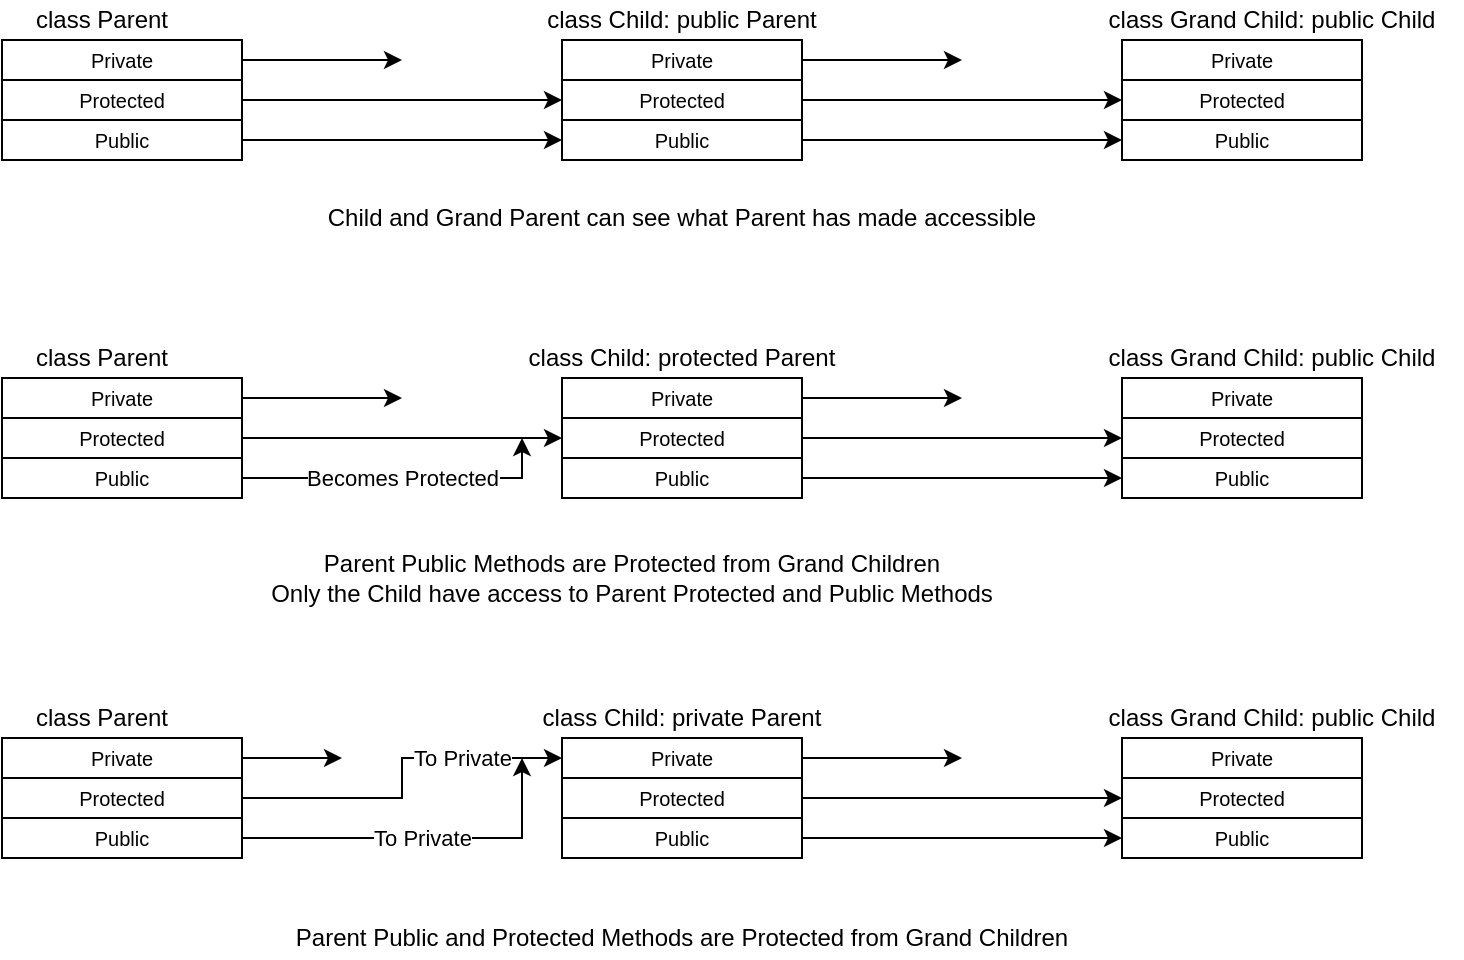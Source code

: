 <mxfile version="12.9.3" type="device" pages="4"><diagram id="MDHc0DEfL0B1O5bbwpY9" name="Page-1"><mxGraphModel dx="993" dy="673" grid="1" gridSize="10" guides="1" tooltips="1" connect="1" arrows="1" fold="1" page="1" pageScale="1" pageWidth="1169" pageHeight="827" math="0" shadow="0"><root><mxCell id="0"/><mxCell id="1" parent="0"/><mxCell id="Dzw8dEwXbJpOC66-dGd6-23" value="" style="edgeStyle=orthogonalEdgeStyle;rounded=0;orthogonalLoop=1;jettySize=auto;html=1;fontSize=12;" parent="1" source="Dzw8dEwXbJpOC66-dGd6-1" edge="1"><mxGeometry relative="1" as="geometry"><mxPoint x="430" y="180" as="targetPoint"/></mxGeometry></mxCell><mxCell id="Dzw8dEwXbJpOC66-dGd6-1" value="&lt;font style=&quot;font-size: 10px&quot;&gt;Private&lt;/font&gt;" style="rounded=0;whiteSpace=wrap;html=1;" parent="1" vertex="1"><mxGeometry x="230" y="170" width="120" height="20" as="geometry"/></mxCell><mxCell id="Dzw8dEwXbJpOC66-dGd6-19" value="" style="edgeStyle=orthogonalEdgeStyle;rounded=0;orthogonalLoop=1;jettySize=auto;html=1;entryX=0;entryY=0.5;entryDx=0;entryDy=0;" parent="1" source="Dzw8dEwXbJpOC66-dGd6-2" target="Dzw8dEwXbJpOC66-dGd6-7" edge="1"><mxGeometry relative="1" as="geometry"><mxPoint x="430" y="200" as="targetPoint"/></mxGeometry></mxCell><mxCell id="Dzw8dEwXbJpOC66-dGd6-2" value="&lt;font style=&quot;font-size: 10px&quot;&gt;Protected&lt;/font&gt;" style="rounded=0;whiteSpace=wrap;html=1;" parent="1" vertex="1"><mxGeometry x="230" y="190" width="120" height="20" as="geometry"/></mxCell><mxCell id="Dzw8dEwXbJpOC66-dGd6-21" value="" style="edgeStyle=orthogonalEdgeStyle;rounded=0;orthogonalLoop=1;jettySize=auto;html=1;entryX=0;entryY=0.5;entryDx=0;entryDy=0;" parent="1" source="Dzw8dEwXbJpOC66-dGd6-3" target="Dzw8dEwXbJpOC66-dGd6-8" edge="1"><mxGeometry relative="1" as="geometry"><mxPoint x="430" y="220" as="targetPoint"/></mxGeometry></mxCell><mxCell id="Dzw8dEwXbJpOC66-dGd6-3" value="&lt;font style=&quot;font-size: 10px&quot;&gt;Public&lt;/font&gt;" style="rounded=0;whiteSpace=wrap;html=1;" parent="1" vertex="1"><mxGeometry x="230" y="210" width="120" height="20" as="geometry"/></mxCell><mxCell id="Dzw8dEwXbJpOC66-dGd6-5" value="class Parent" style="text;html=1;strokeColor=none;fillColor=none;align=center;verticalAlign=middle;whiteSpace=wrap;rounded=0;" parent="1" vertex="1"><mxGeometry x="230" y="150" width="100" height="20" as="geometry"/></mxCell><mxCell id="Dzw8dEwXbJpOC66-dGd6-44" value="" style="edgeStyle=orthogonalEdgeStyle;rounded=0;orthogonalLoop=1;jettySize=auto;html=1;fontSize=12;" parent="1" source="Dzw8dEwXbJpOC66-dGd6-6" edge="1"><mxGeometry relative="1" as="geometry"><mxPoint x="710" y="180" as="targetPoint"/></mxGeometry></mxCell><mxCell id="Dzw8dEwXbJpOC66-dGd6-6" value="&lt;font style=&quot;font-size: 10px&quot;&gt;Private&lt;/font&gt;" style="rounded=0;whiteSpace=wrap;html=1;" parent="1" vertex="1"><mxGeometry x="510" y="170" width="120" height="20" as="geometry"/></mxCell><mxCell id="Dzw8dEwXbJpOC66-dGd6-43" value="" style="edgeStyle=orthogonalEdgeStyle;rounded=0;orthogonalLoop=1;jettySize=auto;html=1;fontSize=12;entryX=0;entryY=0.5;entryDx=0;entryDy=0;" parent="1" source="Dzw8dEwXbJpOC66-dGd6-7" target="Dzw8dEwXbJpOC66-dGd6-38" edge="1"><mxGeometry relative="1" as="geometry"><mxPoint x="710" y="200" as="targetPoint"/></mxGeometry></mxCell><mxCell id="Dzw8dEwXbJpOC66-dGd6-7" value="&lt;font style=&quot;font-size: 10px&quot;&gt;Protected&lt;/font&gt;" style="rounded=0;whiteSpace=wrap;html=1;" parent="1" vertex="1"><mxGeometry x="510" y="190" width="120" height="20" as="geometry"/></mxCell><mxCell id="Dzw8dEwXbJpOC66-dGd6-42" value="" style="edgeStyle=orthogonalEdgeStyle;rounded=0;orthogonalLoop=1;jettySize=auto;html=1;fontSize=12;entryX=0;entryY=0.5;entryDx=0;entryDy=0;" parent="1" source="Dzw8dEwXbJpOC66-dGd6-8" target="Dzw8dEwXbJpOC66-dGd6-39" edge="1"><mxGeometry relative="1" as="geometry"><mxPoint x="710" y="220" as="targetPoint"/></mxGeometry></mxCell><mxCell id="Dzw8dEwXbJpOC66-dGd6-8" value="&lt;font style=&quot;font-size: 10px&quot;&gt;Public&lt;/font&gt;" style="rounded=0;whiteSpace=wrap;html=1;" parent="1" vertex="1"><mxGeometry x="510" y="210" width="120" height="20" as="geometry"/></mxCell><mxCell id="Dzw8dEwXbJpOC66-dGd6-9" value="class Child: public Parent" style="text;html=1;strokeColor=none;fillColor=none;align=center;verticalAlign=middle;whiteSpace=wrap;rounded=0;fontSize=12;" parent="1" vertex="1"><mxGeometry x="500" y="150" width="140" height="20" as="geometry"/></mxCell><mxCell id="Dzw8dEwXbJpOC66-dGd6-24" value="" style="shape=image;html=1;verticalAlign=top;verticalLabelPosition=bottom;labelBackgroundColor=#ffffff;imageAspect=0;aspect=fixed;image=https://cdn3.iconfinder.com/data/icons/iconic-1/28/x-128.png;fontSize=12;" parent="1" vertex="1"><mxGeometry x="430" y="172" width="18" height="18" as="geometry"/></mxCell><mxCell id="Dzw8dEwXbJpOC66-dGd6-37" value="&lt;font style=&quot;font-size: 10px&quot;&gt;Private&lt;/font&gt;" style="rounded=0;whiteSpace=wrap;html=1;" parent="1" vertex="1"><mxGeometry x="790" y="170" width="120" height="20" as="geometry"/></mxCell><mxCell id="Dzw8dEwXbJpOC66-dGd6-38" value="&lt;font style=&quot;font-size: 10px&quot;&gt;Protected&lt;/font&gt;" style="rounded=0;whiteSpace=wrap;html=1;" parent="1" vertex="1"><mxGeometry x="790" y="190" width="120" height="20" as="geometry"/></mxCell><mxCell id="Dzw8dEwXbJpOC66-dGd6-39" value="&lt;font style=&quot;font-size: 10px&quot;&gt;Public&lt;/font&gt;" style="rounded=0;whiteSpace=wrap;html=1;" parent="1" vertex="1"><mxGeometry x="790" y="210" width="120" height="20" as="geometry"/></mxCell><mxCell id="Dzw8dEwXbJpOC66-dGd6-40" value="class Grand Child: public Child" style="text;html=1;strokeColor=none;fillColor=none;align=center;verticalAlign=middle;whiteSpace=wrap;rounded=0;fontSize=12;" parent="1" vertex="1"><mxGeometry x="770" y="150" width="190" height="20" as="geometry"/></mxCell><mxCell id="Dzw8dEwXbJpOC66-dGd6-45" value="" style="shape=image;html=1;verticalAlign=top;verticalLabelPosition=bottom;labelBackgroundColor=#ffffff;imageAspect=0;aspect=fixed;image=https://cdn3.iconfinder.com/data/icons/iconic-1/28/x-128.png;fontSize=12;" parent="1" vertex="1"><mxGeometry x="710" y="170" width="18" height="18" as="geometry"/></mxCell><mxCell id="Dzw8dEwXbJpOC66-dGd6-47" value="" style="edgeStyle=orthogonalEdgeStyle;rounded=0;orthogonalLoop=1;jettySize=auto;html=1;fontSize=12;" parent="1" source="Dzw8dEwXbJpOC66-dGd6-48" edge="1"><mxGeometry relative="1" as="geometry"><mxPoint x="430" y="349" as="targetPoint"/></mxGeometry></mxCell><mxCell id="Dzw8dEwXbJpOC66-dGd6-48" value="&lt;font style=&quot;font-size: 10px&quot;&gt;Private&lt;/font&gt;" style="rounded=0;whiteSpace=wrap;html=1;" parent="1" vertex="1"><mxGeometry x="230" y="339" width="120" height="20" as="geometry"/></mxCell><mxCell id="Dzw8dEwXbJpOC66-dGd6-49" value="" style="edgeStyle=orthogonalEdgeStyle;rounded=0;orthogonalLoop=1;jettySize=auto;html=1;entryX=0;entryY=0.5;entryDx=0;entryDy=0;" parent="1" source="Dzw8dEwXbJpOC66-dGd6-50" target="Dzw8dEwXbJpOC66-dGd6-57" edge="1"><mxGeometry relative="1" as="geometry"><mxPoint x="430" y="369" as="targetPoint"/></mxGeometry></mxCell><mxCell id="Dzw8dEwXbJpOC66-dGd6-50" value="&lt;font style=&quot;font-size: 10px&quot;&gt;Protected&lt;/font&gt;" style="rounded=0;whiteSpace=wrap;html=1;" parent="1" vertex="1"><mxGeometry x="230" y="359" width="120" height="20" as="geometry"/></mxCell><mxCell id="Dzw8dEwXbJpOC66-dGd6-51" value="Becomes Protected" style="edgeStyle=orthogonalEdgeStyle;rounded=0;orthogonalLoop=1;jettySize=auto;html=1;" parent="1" source="Dzw8dEwXbJpOC66-dGd6-52" edge="1"><mxGeometry relative="1" as="geometry"><mxPoint x="490" y="369" as="targetPoint"/><Array as="points"><mxPoint x="490" y="389"/><mxPoint x="490" y="369"/></Array></mxGeometry></mxCell><mxCell id="Dzw8dEwXbJpOC66-dGd6-52" value="&lt;font style=&quot;font-size: 10px&quot;&gt;Public&lt;/font&gt;" style="rounded=0;whiteSpace=wrap;html=1;" parent="1" vertex="1"><mxGeometry x="230" y="379" width="120" height="20" as="geometry"/></mxCell><mxCell id="Dzw8dEwXbJpOC66-dGd6-53" value="class Parent" style="text;html=1;strokeColor=none;fillColor=none;align=center;verticalAlign=middle;whiteSpace=wrap;rounded=0;" parent="1" vertex="1"><mxGeometry x="230" y="319" width="100" height="20" as="geometry"/></mxCell><mxCell id="Dzw8dEwXbJpOC66-dGd6-54" value="" style="edgeStyle=orthogonalEdgeStyle;rounded=0;orthogonalLoop=1;jettySize=auto;html=1;fontSize=12;" parent="1" source="Dzw8dEwXbJpOC66-dGd6-55" edge="1"><mxGeometry relative="1" as="geometry"><mxPoint x="710" y="349" as="targetPoint"/></mxGeometry></mxCell><mxCell id="Dzw8dEwXbJpOC66-dGd6-55" value="&lt;font style=&quot;font-size: 10px&quot;&gt;Private&lt;/font&gt;" style="rounded=0;whiteSpace=wrap;html=1;" parent="1" vertex="1"><mxGeometry x="510" y="339" width="120" height="20" as="geometry"/></mxCell><mxCell id="Dzw8dEwXbJpOC66-dGd6-56" value="" style="edgeStyle=orthogonalEdgeStyle;rounded=0;orthogonalLoop=1;jettySize=auto;html=1;fontSize=12;entryX=0;entryY=0.5;entryDx=0;entryDy=0;" parent="1" source="Dzw8dEwXbJpOC66-dGd6-57" target="Dzw8dEwXbJpOC66-dGd6-63" edge="1"><mxGeometry relative="1" as="geometry"><mxPoint x="710" y="369" as="targetPoint"/></mxGeometry></mxCell><mxCell id="Dzw8dEwXbJpOC66-dGd6-57" value="&lt;font style=&quot;font-size: 10px&quot;&gt;Protected&lt;/font&gt;" style="rounded=0;whiteSpace=wrap;html=1;" parent="1" vertex="1"><mxGeometry x="510" y="359" width="120" height="20" as="geometry"/></mxCell><mxCell id="Dzw8dEwXbJpOC66-dGd6-58" value="" style="edgeStyle=orthogonalEdgeStyle;rounded=0;orthogonalLoop=1;jettySize=auto;html=1;fontSize=12;entryX=0;entryY=0.5;entryDx=0;entryDy=0;" parent="1" source="Dzw8dEwXbJpOC66-dGd6-59" target="Dzw8dEwXbJpOC66-dGd6-64" edge="1"><mxGeometry relative="1" as="geometry"><mxPoint x="710" y="389" as="targetPoint"/></mxGeometry></mxCell><mxCell id="Dzw8dEwXbJpOC66-dGd6-59" value="&lt;font style=&quot;font-size: 10px&quot;&gt;Public&lt;/font&gt;" style="rounded=0;whiteSpace=wrap;html=1;" parent="1" vertex="1"><mxGeometry x="510" y="379" width="120" height="20" as="geometry"/></mxCell><mxCell id="Dzw8dEwXbJpOC66-dGd6-60" value="class Child: protected Parent" style="text;html=1;strokeColor=none;fillColor=none;align=center;verticalAlign=middle;whiteSpace=wrap;rounded=0;fontSize=12;" parent="1" vertex="1"><mxGeometry x="490" y="319" width="160" height="20" as="geometry"/></mxCell><mxCell id="Dzw8dEwXbJpOC66-dGd6-61" value="" style="shape=image;html=1;verticalAlign=top;verticalLabelPosition=bottom;labelBackgroundColor=#ffffff;imageAspect=0;aspect=fixed;image=https://cdn3.iconfinder.com/data/icons/iconic-1/28/x-128.png;fontSize=12;" parent="1" vertex="1"><mxGeometry x="430" y="341" width="18" height="18" as="geometry"/></mxCell><mxCell id="Dzw8dEwXbJpOC66-dGd6-62" value="&lt;font style=&quot;font-size: 10px&quot;&gt;Private&lt;/font&gt;" style="rounded=0;whiteSpace=wrap;html=1;" parent="1" vertex="1"><mxGeometry x="790" y="339" width="120" height="20" as="geometry"/></mxCell><mxCell id="Dzw8dEwXbJpOC66-dGd6-63" value="&lt;font style=&quot;font-size: 10px&quot;&gt;Protected&lt;/font&gt;" style="rounded=0;whiteSpace=wrap;html=1;" parent="1" vertex="1"><mxGeometry x="790" y="359" width="120" height="20" as="geometry"/></mxCell><mxCell id="Dzw8dEwXbJpOC66-dGd6-64" value="&lt;font style=&quot;font-size: 10px&quot;&gt;Public&lt;/font&gt;" style="rounded=0;whiteSpace=wrap;html=1;" parent="1" vertex="1"><mxGeometry x="790" y="379" width="120" height="20" as="geometry"/></mxCell><mxCell id="Dzw8dEwXbJpOC66-dGd6-65" value="class Grand Child: public Child" style="text;html=1;strokeColor=none;fillColor=none;align=center;verticalAlign=middle;whiteSpace=wrap;rounded=0;fontSize=12;" parent="1" vertex="1"><mxGeometry x="770" y="319" width="190" height="20" as="geometry"/></mxCell><mxCell id="Dzw8dEwXbJpOC66-dGd6-66" value="" style="shape=image;html=1;verticalAlign=top;verticalLabelPosition=bottom;labelBackgroundColor=#ffffff;imageAspect=0;aspect=fixed;image=https://cdn3.iconfinder.com/data/icons/iconic-1/28/x-128.png;fontSize=12;" parent="1" vertex="1"><mxGeometry x="710" y="339" width="18" height="18" as="geometry"/></mxCell><mxCell id="Dzw8dEwXbJpOC66-dGd6-67" value="Parent Public Methods are Protected from Grand Children&lt;br&gt;Only the Child have access to Parent Protected and Public Methods" style="text;html=1;strokeColor=none;fillColor=none;align=center;verticalAlign=middle;whiteSpace=wrap;rounded=0;fontSize=12;" parent="1" vertex="1"><mxGeometry x="350" y="429" width="390" height="20" as="geometry"/></mxCell><mxCell id="Dzw8dEwXbJpOC66-dGd6-68" value="Child and Grand Parent can see what Parent has made accessible" style="text;html=1;strokeColor=none;fillColor=none;align=center;verticalAlign=middle;whiteSpace=wrap;rounded=0;fontSize=12;" parent="1" vertex="1"><mxGeometry x="375" y="249" width="390" height="20" as="geometry"/></mxCell><mxCell id="Dzw8dEwXbJpOC66-dGd6-69" value="" style="edgeStyle=orthogonalEdgeStyle;rounded=0;orthogonalLoop=1;jettySize=auto;html=1;fontSize=12;" parent="1" source="Dzw8dEwXbJpOC66-dGd6-70" edge="1"><mxGeometry relative="1" as="geometry"><mxPoint x="400" y="529" as="targetPoint"/></mxGeometry></mxCell><mxCell id="Dzw8dEwXbJpOC66-dGd6-70" value="&lt;font style=&quot;font-size: 10px&quot;&gt;Private&lt;/font&gt;" style="rounded=0;whiteSpace=wrap;html=1;" parent="1" vertex="1"><mxGeometry x="230" y="519" width="120" height="20" as="geometry"/></mxCell><mxCell id="Dzw8dEwXbJpOC66-dGd6-71" value="To Private" style="edgeStyle=orthogonalEdgeStyle;rounded=0;orthogonalLoop=1;jettySize=auto;html=1;entryX=0;entryY=0.5;entryDx=0;entryDy=0;" parent="1" source="Dzw8dEwXbJpOC66-dGd6-72" target="Dzw8dEwXbJpOC66-dGd6-77" edge="1"><mxGeometry x="0.444" relative="1" as="geometry"><mxPoint x="430" y="549" as="targetPoint"/><mxPoint as="offset"/></mxGeometry></mxCell><mxCell id="Dzw8dEwXbJpOC66-dGd6-72" value="&lt;font style=&quot;font-size: 10px&quot;&gt;Protected&lt;/font&gt;" style="rounded=0;whiteSpace=wrap;html=1;" parent="1" vertex="1"><mxGeometry x="230" y="539" width="120" height="20" as="geometry"/></mxCell><mxCell id="Dzw8dEwXbJpOC66-dGd6-73" value="To Private" style="edgeStyle=orthogonalEdgeStyle;rounded=0;orthogonalLoop=1;jettySize=auto;html=1;" parent="1" source="Dzw8dEwXbJpOC66-dGd6-74" edge="1"><mxGeometry relative="1" as="geometry"><mxPoint x="490" y="529" as="targetPoint"/><Array as="points"><mxPoint x="490" y="569"/><mxPoint x="490" y="549"/></Array></mxGeometry></mxCell><mxCell id="Dzw8dEwXbJpOC66-dGd6-74" value="&lt;font style=&quot;font-size: 10px&quot;&gt;Public&lt;/font&gt;" style="rounded=0;whiteSpace=wrap;html=1;" parent="1" vertex="1"><mxGeometry x="230" y="559" width="120" height="20" as="geometry"/></mxCell><mxCell id="Dzw8dEwXbJpOC66-dGd6-75" value="class Parent" style="text;html=1;strokeColor=none;fillColor=none;align=center;verticalAlign=middle;whiteSpace=wrap;rounded=0;" parent="1" vertex="1"><mxGeometry x="230" y="499" width="100" height="20" as="geometry"/></mxCell><mxCell id="Dzw8dEwXbJpOC66-dGd6-76" value="" style="edgeStyle=orthogonalEdgeStyle;rounded=0;orthogonalLoop=1;jettySize=auto;html=1;fontSize=12;" parent="1" source="Dzw8dEwXbJpOC66-dGd6-77" edge="1"><mxGeometry relative="1" as="geometry"><mxPoint x="710" y="529" as="targetPoint"/></mxGeometry></mxCell><mxCell id="Dzw8dEwXbJpOC66-dGd6-77" value="&lt;font style=&quot;font-size: 10px&quot;&gt;Private&lt;/font&gt;" style="rounded=0;whiteSpace=wrap;html=1;" parent="1" vertex="1"><mxGeometry x="510" y="519" width="120" height="20" as="geometry"/></mxCell><mxCell id="Dzw8dEwXbJpOC66-dGd6-78" value="" style="edgeStyle=orthogonalEdgeStyle;rounded=0;orthogonalLoop=1;jettySize=auto;html=1;fontSize=12;entryX=0;entryY=0.5;entryDx=0;entryDy=0;" parent="1" source="Dzw8dEwXbJpOC66-dGd6-79" target="Dzw8dEwXbJpOC66-dGd6-85" edge="1"><mxGeometry relative="1" as="geometry"><mxPoint x="710" y="549" as="targetPoint"/></mxGeometry></mxCell><mxCell id="Dzw8dEwXbJpOC66-dGd6-79" value="&lt;font style=&quot;font-size: 10px&quot;&gt;Protected&lt;/font&gt;" style="rounded=0;whiteSpace=wrap;html=1;" parent="1" vertex="1"><mxGeometry x="510" y="539" width="120" height="20" as="geometry"/></mxCell><mxCell id="Dzw8dEwXbJpOC66-dGd6-80" value="" style="edgeStyle=orthogonalEdgeStyle;rounded=0;orthogonalLoop=1;jettySize=auto;html=1;fontSize=12;entryX=0;entryY=0.5;entryDx=0;entryDy=0;" parent="1" source="Dzw8dEwXbJpOC66-dGd6-81" target="Dzw8dEwXbJpOC66-dGd6-86" edge="1"><mxGeometry relative="1" as="geometry"><mxPoint x="710" y="569" as="targetPoint"/></mxGeometry></mxCell><mxCell id="Dzw8dEwXbJpOC66-dGd6-81" value="&lt;font style=&quot;font-size: 10px&quot;&gt;Public&lt;/font&gt;" style="rounded=0;whiteSpace=wrap;html=1;" parent="1" vertex="1"><mxGeometry x="510" y="559" width="120" height="20" as="geometry"/></mxCell><mxCell id="Dzw8dEwXbJpOC66-dGd6-82" value="class Child: private Parent" style="text;html=1;strokeColor=none;fillColor=none;align=center;verticalAlign=middle;whiteSpace=wrap;rounded=0;fontSize=12;" parent="1" vertex="1"><mxGeometry x="490" y="499" width="160" height="20" as="geometry"/></mxCell><mxCell id="Dzw8dEwXbJpOC66-dGd6-83" value="" style="shape=image;html=1;verticalAlign=top;verticalLabelPosition=bottom;labelBackgroundColor=#ffffff;imageAspect=0;aspect=fixed;image=https://cdn3.iconfinder.com/data/icons/iconic-1/28/x-128.png;fontSize=12;" parent="1" vertex="1"><mxGeometry x="400" y="521" width="18" height="18" as="geometry"/></mxCell><mxCell id="Dzw8dEwXbJpOC66-dGd6-84" value="&lt;font style=&quot;font-size: 10px&quot;&gt;Private&lt;/font&gt;" style="rounded=0;whiteSpace=wrap;html=1;" parent="1" vertex="1"><mxGeometry x="790" y="519" width="120" height="20" as="geometry"/></mxCell><mxCell id="Dzw8dEwXbJpOC66-dGd6-85" value="&lt;font style=&quot;font-size: 10px&quot;&gt;Protected&lt;/font&gt;" style="rounded=0;whiteSpace=wrap;html=1;" parent="1" vertex="1"><mxGeometry x="790" y="539" width="120" height="20" as="geometry"/></mxCell><mxCell id="Dzw8dEwXbJpOC66-dGd6-86" value="&lt;font style=&quot;font-size: 10px&quot;&gt;Public&lt;/font&gt;" style="rounded=0;whiteSpace=wrap;html=1;" parent="1" vertex="1"><mxGeometry x="790" y="559" width="120" height="20" as="geometry"/></mxCell><mxCell id="Dzw8dEwXbJpOC66-dGd6-87" value="class Grand Child: public Child" style="text;html=1;strokeColor=none;fillColor=none;align=center;verticalAlign=middle;whiteSpace=wrap;rounded=0;fontSize=12;" parent="1" vertex="1"><mxGeometry x="770" y="499" width="190" height="20" as="geometry"/></mxCell><mxCell id="Dzw8dEwXbJpOC66-dGd6-88" value="" style="shape=image;html=1;verticalAlign=top;verticalLabelPosition=bottom;labelBackgroundColor=#ffffff;imageAspect=0;aspect=fixed;image=https://cdn3.iconfinder.com/data/icons/iconic-1/28/x-128.png;fontSize=12;" parent="1" vertex="1"><mxGeometry x="710" y="519" width="18" height="18" as="geometry"/></mxCell><mxCell id="Dzw8dEwXbJpOC66-dGd6-89" value="Parent Public and Protected Methods are Protected from Grand Children" style="text;html=1;strokeColor=none;fillColor=none;align=center;verticalAlign=middle;whiteSpace=wrap;rounded=0;fontSize=12;" parent="1" vertex="1"><mxGeometry x="375" y="609" width="390" height="20" as="geometry"/></mxCell></root></mxGraphModel></diagram><diagram name="MindMap C++ (1)" id="1h0GoZ5Ndg2s_HIckU9D"><mxGraphModel dx="993" dy="673" grid="1" gridSize="10" guides="1" tooltips="1" connect="1" arrows="1" fold="1" page="1" pageScale="1" pageWidth="4681" pageHeight="3300" math="0" shadow="0" extFonts="Montserrat^https://fonts.googleapis.com/css?family=Montserrat"><root><mxCell id="lOQpLK1o1GlaH8T4h6x9-0"/><mxCell id="lOQpLK1o1GlaH8T4h6x9-1" parent="lOQpLK1o1GlaH8T4h6x9-0"/><mxCell id="xwuzWgJF1gjfwz8PEh7r-4" value="Uses &lt;br&gt;Extraction &lt;br&gt;Operator" style="edgeStyle=orthogonalEdgeStyle;rounded=0;orthogonalLoop=1;jettySize=auto;html=1;fontSize=12;exitX=0;exitY=0.75;exitDx=0;exitDy=0;" parent="lOQpLK1o1GlaH8T4h6x9-1" source="lOQpLK1o1GlaH8T4h6x9-3" edge="1"><mxGeometry relative="1" as="geometry"><mxPoint x="161" y="390" as="sourcePoint"/><mxPoint x="111" y="455" as="targetPoint"/></mxGeometry></mxCell><mxCell id="xwuzWgJF1gjfwz8PEh7r-11" value="Uses&lt;br&gt;Insertion&lt;br&gt;Operator" style="edgeStyle=orthogonalEdgeStyle;rounded=0;orthogonalLoop=1;jettySize=auto;html=1;fontSize=12;entryX=0.5;entryY=0;entryDx=0;entryDy=0;" parent="lOQpLK1o1GlaH8T4h6x9-1" source="lOQpLK1o1GlaH8T4h6x9-3" target="xwuzWgJF1gjfwz8PEh7r-6" edge="1"><mxGeometry relative="1" as="geometry"><mxPoint x="240" y="485" as="targetPoint"/></mxGeometry></mxCell><mxCell id="lOQpLK1o1GlaH8T4h6x9-3" value="&lt;span style=&quot;font-size: 10px&quot;&gt;IO Steam&amp;nbsp; Directive&lt;/span&gt;" style="rounded=0;whiteSpace=wrap;html=1;" parent="lOQpLK1o1GlaH8T4h6x9-1" vertex="1"><mxGeometry x="190" y="340" width="160" height="30" as="geometry"/></mxCell><mxCell id="xwuzWgJF1gjfwz8PEh7r-15" value="to" style="edgeStyle=orthogonalEdgeStyle;rounded=0;orthogonalLoop=1;jettySize=auto;html=1;fontSize=12;" parent="lOQpLK1o1GlaH8T4h6x9-1" source="xwuzWgJF1gjfwz8PEh7r-3" target="xwuzWgJF1gjfwz8PEh7r-12" edge="1"><mxGeometry relative="1" as="geometry"/></mxCell><mxCell id="xwuzWgJF1gjfwz8PEh7r-3" value="&lt;span style=&quot;font-size: 10px&quot;&gt;cout&amp;lt;&amp;lt;&quot;Hello&quot;&lt;/span&gt;" style="rounded=0;whiteSpace=wrap;html=1;" parent="lOQpLK1o1GlaH8T4h6x9-1" vertex="1"><mxGeometry x="70" y="455" width="80" height="30" as="geometry"/></mxCell><mxCell id="xwuzWgJF1gjfwz8PEh7r-17" value="from" style="edgeStyle=orthogonalEdgeStyle;rounded=0;orthogonalLoop=1;jettySize=auto;html=1;fontSize=12;" parent="lOQpLK1o1GlaH8T4h6x9-1" source="xwuzWgJF1gjfwz8PEh7r-6" target="xwuzWgJF1gjfwz8PEh7r-16" edge="1"><mxGeometry relative="1" as="geometry"/></mxCell><mxCell id="xwuzWgJF1gjfwz8PEh7r-6" value="&lt;span style=&quot;font-size: 10px&quot;&gt;csin&amp;gt;&amp;gt;a&lt;/span&gt;" style="rounded=0;whiteSpace=wrap;html=1;" parent="lOQpLK1o1GlaH8T4h6x9-1" vertex="1"><mxGeometry x="150" y="505" width="80" height="30" as="geometry"/></mxCell><mxCell id="xwuzWgJF1gjfwz8PEh7r-12" value="&lt;span style=&quot;font-size: 10px&quot;&gt;Sceen&lt;/span&gt;" style="rounded=0;whiteSpace=wrap;html=1;" parent="lOQpLK1o1GlaH8T4h6x9-1" vertex="1"><mxGeometry x="30" y="555" width="80" height="30" as="geometry"/></mxCell><mxCell id="xwuzWgJF1gjfwz8PEh7r-16" value="&lt;span style=&quot;font-size: 10px&quot;&gt;Keyboard&lt;/span&gt;" style="rounded=0;whiteSpace=wrap;html=1;" parent="lOQpLK1o1GlaH8T4h6x9-1" vertex="1"><mxGeometry x="150" y="625" width="80" height="30" as="geometry"/></mxCell><mxCell id="xwuzWgJF1gjfwz8PEh7r-24" value="examples" style="edgeStyle=orthogonalEdgeStyle;rounded=0;orthogonalLoop=1;jettySize=auto;html=1;fontSize=12;" parent="lOQpLK1o1GlaH8T4h6x9-1" source="xwuzWgJF1gjfwz8PEh7r-19" target="xwuzWgJF1gjfwz8PEh7r-23" edge="1"><mxGeometry relative="1" as="geometry"><mxPoint x="700" y="875" as="targetPoint"/></mxGeometry></mxCell><mxCell id="xwuzWgJF1gjfwz8PEh7r-19" value="&lt;span style=&quot;font-size: 10px&quot;&gt;Data Types&lt;/span&gt;" style="rounded=0;whiteSpace=wrap;html=1;" parent="lOQpLK1o1GlaH8T4h6x9-1" vertex="1"><mxGeometry x="510" y="730" width="110" height="30" as="geometry"/></mxCell><mxCell id="xwuzWgJF1gjfwz8PEh7r-27" value="examples" style="edgeStyle=orthogonalEdgeStyle;rounded=0;orthogonalLoop=1;jettySize=auto;html=1;fontSize=12;exitX=1;exitY=0.5;exitDx=0;exitDy=0;" parent="lOQpLK1o1GlaH8T4h6x9-1" source="xwuzWgJF1gjfwz8PEh7r-20" target="xwuzWgJF1gjfwz8PEh7r-26" edge="1"><mxGeometry x="-0.098" relative="1" as="geometry"><mxPoint x="890" y="660" as="sourcePoint"/><Array as="points"><mxPoint x="1020" y="655"/></Array><mxPoint as="offset"/></mxGeometry></mxCell><mxCell id="xwuzWgJF1gjfwz8PEh7r-20" value="&lt;span style=&quot;font-size: 10px&quot;&gt;Arithmetic Operators&lt;/span&gt;" style="rounded=0;whiteSpace=wrap;html=1;" parent="lOQpLK1o1GlaH8T4h6x9-1" vertex="1"><mxGeometry x="730" y="640" width="120" height="30" as="geometry"/></mxCell><mxCell id="xwuzWgJF1gjfwz8PEh7r-31" value="maxes out and" style="edgeStyle=orthogonalEdgeStyle;rounded=0;orthogonalLoop=1;jettySize=auto;html=1;fontSize=12;" parent="lOQpLK1o1GlaH8T4h6x9-1" source="xwuzWgJF1gjfwz8PEh7r-23" target="xwuzWgJF1gjfwz8PEh7r-29" edge="1"><mxGeometry relative="1" as="geometry"/></mxCell><mxCell id="xwuzWgJF1gjfwz8PEh7r-23" value="&lt;span style=&quot;font-size: 10px&quot;&gt;char, int, long, float, double&lt;/span&gt;" style="rounded=0;whiteSpace=wrap;html=1;" parent="lOQpLK1o1GlaH8T4h6x9-1" vertex="1"><mxGeometry x="485" y="830" width="160" height="30" as="geometry"/></mxCell><mxCell id="xwuzWgJF1gjfwz8PEh7r-26" value="&lt;font style=&quot;font-size: 15px&quot;&gt;(),*,/,%,+,-&lt;/font&gt;" style="rounded=0;whiteSpace=wrap;html=1;" parent="lOQpLK1o1GlaH8T4h6x9-1" vertex="1"><mxGeometry x="965" y="570" width="110" height="30" as="geometry"/></mxCell><mxCell id="xwuzWgJF1gjfwz8PEh7r-29" value="&lt;span style=&quot;font-size: 10px&quot;&gt;Overflow&lt;/span&gt;" style="rounded=0;whiteSpace=wrap;html=1;" parent="lOQpLK1o1GlaH8T4h6x9-1" vertex="1"><mxGeometry x="525" y="910" width="80" height="30" as="geometry"/></mxCell><mxCell id="xwuzWgJF1gjfwz8PEh7r-39" value="examples" style="edgeStyle=orthogonalEdgeStyle;rounded=0;orthogonalLoop=1;jettySize=auto;html=1;fontSize=12;" parent="lOQpLK1o1GlaH8T4h6x9-1" source="xwuzWgJF1gjfwz8PEh7r-32" target="xwuzWgJF1gjfwz8PEh7r-34" edge="1"><mxGeometry relative="1" as="geometry"/></mxCell><mxCell id="xwuzWgJF1gjfwz8PEh7r-32" value="&lt;span style=&quot;font-size: 10px&quot;&gt;Compound Assignments&lt;/span&gt;" style="rounded=0;whiteSpace=wrap;html=1;" parent="lOQpLK1o1GlaH8T4h6x9-1" vertex="1"><mxGeometry x="520" y="550" width="160" height="30" as="geometry"/></mxCell><mxCell id="xwuzWgJF1gjfwz8PEh7r-47" value="" style="edgeStyle=orthogonalEdgeStyle;rounded=0;orthogonalLoop=1;jettySize=auto;html=1;fontSize=12;entryX=0.5;entryY=1;entryDx=0;entryDy=0;" parent="lOQpLK1o1GlaH8T4h6x9-1" source="xwuzWgJF1gjfwz8PEh7r-34" target="xwuzWgJF1gjfwz8PEh7r-41" edge="1"><mxGeometry relative="1" as="geometry"><mxPoint x="440" y="465" as="targetPoint"/></mxGeometry></mxCell><mxCell id="xwuzWgJF1gjfwz8PEh7r-50" value="in form of" style="text;html=1;align=center;verticalAlign=middle;resizable=0;points=[];labelBackgroundColor=#ffffff;fontSize=12;" parent="xwuzWgJF1gjfwz8PEh7r-47" vertex="1" connectable="0"><mxGeometry x="-0.648" y="10" relative="1" as="geometry"><mxPoint x="10" y="2" as="offset"/></mxGeometry></mxCell><mxCell id="xwuzWgJF1gjfwz8PEh7r-48" value="" style="edgeStyle=orthogonalEdgeStyle;rounded=0;orthogonalLoop=1;jettySize=auto;html=1;fontSize=12;entryX=0.5;entryY=1;entryDx=0;entryDy=0;" parent="lOQpLK1o1GlaH8T4h6x9-1" source="xwuzWgJF1gjfwz8PEh7r-34" target="xwuzWgJF1gjfwz8PEh7r-42" edge="1"><mxGeometry relative="1" as="geometry"><mxPoint x="760" y="465" as="targetPoint"/></mxGeometry></mxCell><mxCell id="xwuzWgJF1gjfwz8PEh7r-34" value="&lt;font style=&quot;font-size: 15px&quot;&gt;++,--,+=, *=, /=, -=, %=&lt;/font&gt;" style="rounded=0;whiteSpace=wrap;html=1;" parent="lOQpLK1o1GlaH8T4h6x9-1" vertex="1"><mxGeometry x="520" y="440" width="160" height="30" as="geometry"/></mxCell><mxCell id="xwuzWgJF1gjfwz8PEh7r-36" value="defined by" style="edgeStyle=orthogonalEdgeStyle;rounded=0;orthogonalLoop=1;jettySize=auto;html=1;fontSize=12;" parent="lOQpLK1o1GlaH8T4h6x9-1" source="xwuzWgJF1gjfwz8PEh7r-35" target="xwuzWgJF1gjfwz8PEh7r-19" edge="1"><mxGeometry relative="1" as="geometry"/></mxCell><mxCell id="xwuzWgJF1gjfwz8PEh7r-37" value="uses" style="edgeStyle=orthogonalEdgeStyle;rounded=0;orthogonalLoop=1;jettySize=auto;html=1;fontSize=12;entryX=0.5;entryY=1;entryDx=0;entryDy=0;" parent="lOQpLK1o1GlaH8T4h6x9-1" source="xwuzWgJF1gjfwz8PEh7r-35" target="xwuzWgJF1gjfwz8PEh7r-32" edge="1"><mxGeometry relative="1" as="geometry"><mxPoint x="600" y="560" as="targetPoint"/></mxGeometry></mxCell><mxCell id="xwuzWgJF1gjfwz8PEh7r-55" value="uses" style="edgeStyle=orthogonalEdgeStyle;rounded=0;orthogonalLoop=1;jettySize=auto;html=1;fontSize=12;entryX=0.5;entryY=0;entryDx=0;entryDy=0;" parent="lOQpLK1o1GlaH8T4h6x9-1" source="xwuzWgJF1gjfwz8PEh7r-35" target="xwuzWgJF1gjfwz8PEh7r-54" edge="1"><mxGeometry relative="1" as="geometry"><mxPoint x="480" y="655" as="targetPoint"/></mxGeometry></mxCell><mxCell id="xwuzWgJF1gjfwz8PEh7r-60" value="uses" style="edgeStyle=orthogonalEdgeStyle;rounded=0;orthogonalLoop=1;jettySize=auto;html=1;fontSize=12;entryX=0;entryY=0.5;entryDx=0;entryDy=0;" parent="lOQpLK1o1GlaH8T4h6x9-1" source="xwuzWgJF1gjfwz8PEh7r-35" target="xwuzWgJF1gjfwz8PEh7r-20" edge="1"><mxGeometry relative="1" as="geometry"><mxPoint x="720" y="655" as="targetPoint"/></mxGeometry></mxCell><mxCell id="xwuzWgJF1gjfwz8PEh7r-35" value="&lt;span style=&quot;font-size: 10px&quot;&gt;Variables&lt;/span&gt;" style="rounded=0;whiteSpace=wrap;html=1;" parent="lOQpLK1o1GlaH8T4h6x9-1" vertex="1"><mxGeometry x="490" y="640" width="150" height="30" as="geometry"/></mxCell><mxCell id="xwuzWgJF1gjfwz8PEh7r-41" value="&lt;span style=&quot;font-size: 10px&quot;&gt;Pre Increment&lt;/span&gt;" style="rounded=0;whiteSpace=wrap;html=1;" parent="lOQpLK1o1GlaH8T4h6x9-1" vertex="1"><mxGeometry x="480" y="360" width="90" height="30" as="geometry"/></mxCell><mxCell id="xwuzWgJF1gjfwz8PEh7r-42" value="&lt;span style=&quot;font-size: 10px&quot;&gt;Post Increment&lt;/span&gt;" style="rounded=0;whiteSpace=wrap;html=1;" parent="lOQpLK1o1GlaH8T4h6x9-1" vertex="1"><mxGeometry x="630" y="360" width="90" height="30" as="geometry"/></mxCell><mxCell id="xwuzWgJF1gjfwz8PEh7r-58" value="used by" style="edgeStyle=orthogonalEdgeStyle;rounded=0;orthogonalLoop=1;jettySize=auto;html=1;fontSize=12;" parent="lOQpLK1o1GlaH8T4h6x9-1" source="xwuzWgJF1gjfwz8PEh7r-52" target="xwuzWgJF1gjfwz8PEh7r-57" edge="1"><mxGeometry relative="1" as="geometry"/></mxCell><mxCell id="xwuzWgJF1gjfwz8PEh7r-52" value="&lt;font style=&quot;font-size: 12px&quot;&gt;&amp;amp; and&lt;br&gt;| or&lt;br&gt;^ xor&amp;nbsp;&lt;br&gt;~ not&lt;br&gt;&amp;lt;&amp;lt; left shift&lt;br&gt;&amp;gt;&amp;gt; right shift&lt;br&gt;&lt;/font&gt;" style="rounded=0;whiteSpace=wrap;html=1;" parent="lOQpLK1o1GlaH8T4h6x9-1" vertex="1"><mxGeometry x="300" y="830" width="160" height="110" as="geometry"/></mxCell><mxCell id="xwuzWgJF1gjfwz8PEh7r-56" value="examples" style="edgeStyle=orthogonalEdgeStyle;rounded=0;orthogonalLoop=1;jettySize=auto;html=1;fontSize=12;" parent="lOQpLK1o1GlaH8T4h6x9-1" source="xwuzWgJF1gjfwz8PEh7r-54" target="xwuzWgJF1gjfwz8PEh7r-52" edge="1"><mxGeometry relative="1" as="geometry"/></mxCell><mxCell id="xwuzWgJF1gjfwz8PEh7r-54" value="&lt;span style=&quot;font-size: 10px&quot;&gt;Bitwise Operators&lt;/span&gt;" style="rounded=0;whiteSpace=wrap;html=1;" parent="lOQpLK1o1GlaH8T4h6x9-1" vertex="1"><mxGeometry x="300" y="730" width="120" height="30" as="geometry"/></mxCell><mxCell id="xwuzWgJF1gjfwz8PEh7r-57" value="&lt;span style=&quot;font-size: 10px&quot;&gt;device driver, system apps&lt;/span&gt;" style="rounded=0;whiteSpace=wrap;html=1;" parent="lOQpLK1o1GlaH8T4h6x9-1" vertex="1"><mxGeometry x="300" y="1010" width="160" height="30" as="geometry"/></mxCell><mxCell id="xwuzWgJF1gjfwz8PEh7r-61" value="&lt;span style=&quot;font-size: 10px&quot;&gt;Enum and Typedef&lt;/span&gt;" style="rounded=0;whiteSpace=wrap;html=1;" parent="lOQpLK1o1GlaH8T4h6x9-1" vertex="1"><mxGeometry x="300" y="570" width="110" height="30" as="geometry"/></mxCell><mxCell id="xwuzWgJF1gjfwz8PEh7r-62" value="" style="edgeStyle=orthogonalEdgeStyle;rounded=0;orthogonalLoop=1;jettySize=auto;html=1;fontSize=12;entryX=1;entryY=0.5;entryDx=0;entryDy=0;" parent="lOQpLK1o1GlaH8T4h6x9-1" source="xwuzWgJF1gjfwz8PEh7r-35" target="xwuzWgJF1gjfwz8PEh7r-61" edge="1"><mxGeometry relative="1" as="geometry"><mxPoint x="518" y="630" as="sourcePoint"/><mxPoint x="325" y="500" as="targetPoint"/><Array as="points"><mxPoint x="518" y="610"/><mxPoint x="430" y="610"/><mxPoint x="430" y="585"/></Array></mxGeometry></mxCell><mxCell id="e85rQgwhCZPqm23ol61z-9" value="uses" style="text;html=1;align=center;verticalAlign=middle;resizable=0;points=[];labelBackgroundColor=#ffffff;" parent="xwuzWgJF1gjfwz8PEh7r-62" vertex="1" connectable="0"><mxGeometry x="-0.015" y="-2" relative="1" as="geometry"><mxPoint as="offset"/></mxGeometry></mxCell><mxCell id="xwuzWgJF1gjfwz8PEh7r-69" value="uses" style="edgeStyle=orthogonalEdgeStyle;rounded=0;orthogonalLoop=1;jettySize=auto;html=1;fontSize=12;" parent="lOQpLK1o1GlaH8T4h6x9-1" source="xwuzWgJF1gjfwz8PEh7r-64" target="xwuzWgJF1gjfwz8PEh7r-68" edge="1"><mxGeometry relative="1" as="geometry"/></mxCell><mxCell id="xwuzWgJF1gjfwz8PEh7r-82" value="is" style="edgeStyle=orthogonalEdgeStyle;rounded=0;orthogonalLoop=1;jettySize=auto;html=1;fontSize=12;" parent="lOQpLK1o1GlaH8T4h6x9-1" source="xwuzWgJF1gjfwz8PEh7r-64" target="xwuzWgJF1gjfwz8PEh7r-81" edge="1"><mxGeometry relative="1" as="geometry"/></mxCell><mxCell id="xwuzWgJF1gjfwz8PEh7r-64" value="&lt;span style=&quot;font-size: 10px&quot;&gt;Conditionals&lt;/span&gt;" style="rounded=0;whiteSpace=wrap;html=1;" parent="lOQpLK1o1GlaH8T4h6x9-1" vertex="1"><mxGeometry x="670" y="780" width="110" height="30" as="geometry"/></mxCell><mxCell id="xwuzWgJF1gjfwz8PEh7r-65" value="uses" style="edgeStyle=orthogonalEdgeStyle;rounded=0;orthogonalLoop=1;jettySize=auto;html=1;fontSize=12;entryX=0.5;entryY=0;entryDx=0;entryDy=0;exitX=0.75;exitY=1;exitDx=0;exitDy=0;" parent="lOQpLK1o1GlaH8T4h6x9-1" source="xwuzWgJF1gjfwz8PEh7r-35" target="xwuzWgJF1gjfwz8PEh7r-64" edge="1"><mxGeometry relative="1" as="geometry"><mxPoint x="616" y="690" as="sourcePoint"/><mxPoint x="674.5" y="740" as="targetPoint"/><Array as="points"><mxPoint x="608" y="710"/><mxPoint x="725" y="710"/></Array></mxGeometry></mxCell><mxCell id="xwuzWgJF1gjfwz8PEh7r-74" value="combined with" style="edgeStyle=orthogonalEdgeStyle;rounded=0;orthogonalLoop=1;jettySize=auto;html=1;fontSize=12;entryX=0.5;entryY=0;entryDx=0;entryDy=0;" parent="lOQpLK1o1GlaH8T4h6x9-1" source="xwuzWgJF1gjfwz8PEh7r-66" target="xwuzWgJF1gjfwz8PEh7r-72" edge="1"><mxGeometry relative="1" as="geometry"><mxPoint x="725" y="1160" as="targetPoint"/></mxGeometry></mxCell><mxCell id="xwuzWgJF1gjfwz8PEh7r-66" value="&lt;font style=&quot;font-size: 12px&quot;&gt;&amp;lt;&lt;br&gt;&amp;gt;&lt;br&gt;&amp;lt;=&lt;br&gt;&amp;gt;=&lt;br&gt;==&lt;br&gt;!=&lt;br&gt;&lt;/font&gt;" style="rounded=0;whiteSpace=wrap;html=1;" parent="lOQpLK1o1GlaH8T4h6x9-1" vertex="1"><mxGeometry x="682.5" y="970" width="85" height="110" as="geometry"/></mxCell><mxCell id="xwuzWgJF1gjfwz8PEh7r-70" value="examples" style="edgeStyle=orthogonalEdgeStyle;rounded=0;orthogonalLoop=1;jettySize=auto;html=1;fontSize=12;" parent="lOQpLK1o1GlaH8T4h6x9-1" source="xwuzWgJF1gjfwz8PEh7r-68" target="xwuzWgJF1gjfwz8PEh7r-66" edge="1"><mxGeometry relative="1" as="geometry"/></mxCell><mxCell id="xwuzWgJF1gjfwz8PEh7r-68" value="&lt;span style=&quot;font-size: 10px&quot;&gt;Relational Operators&lt;/span&gt;" style="rounded=0;whiteSpace=wrap;html=1;" parent="lOQpLK1o1GlaH8T4h6x9-1" vertex="1"><mxGeometry x="670" y="870" width="110" height="30" as="geometry"/></mxCell><mxCell id="xwuzWgJF1gjfwz8PEh7r-71" value="&lt;font style=&quot;font-size: 12px&quot;&gt;&amp;amp;&amp;amp; and&lt;br&gt;|| or&lt;br&gt;&amp;nbsp;not&lt;br&gt;&lt;/font&gt;" style="rounded=0;whiteSpace=wrap;html=1;" parent="lOQpLK1o1GlaH8T4h6x9-1" vertex="1"><mxGeometry x="680" y="1210" width="90" height="50" as="geometry"/></mxCell><mxCell id="xwuzWgJF1gjfwz8PEh7r-79" value="examples" style="edgeStyle=orthogonalEdgeStyle;rounded=0;orthogonalLoop=1;jettySize=auto;html=1;fontSize=12;" parent="lOQpLK1o1GlaH8T4h6x9-1" source="xwuzWgJF1gjfwz8PEh7r-72" target="xwuzWgJF1gjfwz8PEh7r-71" edge="1"><mxGeometry relative="1" as="geometry"/></mxCell><mxCell id="xwuzWgJF1gjfwz8PEh7r-72" value="&lt;span style=&quot;font-size: 10px&quot;&gt;Logical Operators&lt;/span&gt;" style="rounded=0;whiteSpace=wrap;html=1;" parent="lOQpLK1o1GlaH8T4h6x9-1" vertex="1"><mxGeometry x="670" y="1140" width="110" height="30" as="geometry"/></mxCell><mxCell id="xwuzWgJF1gjfwz8PEh7r-86" value="is" style="edgeStyle=orthogonalEdgeStyle;rounded=0;orthogonalLoop=1;jettySize=auto;html=1;fontSize=12;exitX=1;exitY=0.5;exitDx=0;exitDy=0;" parent="lOQpLK1o1GlaH8T4h6x9-1" source="xwuzWgJF1gjfwz8PEh7r-83" target="xwuzWgJF1gjfwz8PEh7r-85" edge="1"><mxGeometry relative="1" as="geometry"><Array as="points"><mxPoint x="1000" y="725"/><mxPoint x="1000" y="725"/></Array></mxGeometry></mxCell><mxCell id="xwuzWgJF1gjfwz8PEh7r-81" value="&lt;span style=&quot;font-size: 10px&quot;&gt;If,else,else if&lt;/span&gt;" style="rounded=0;whiteSpace=wrap;html=1;" parent="lOQpLK1o1GlaH8T4h6x9-1" vertex="1"><mxGeometry x="820" y="780" width="80" height="30" as="geometry"/></mxCell><mxCell id="xwuzWgJF1gjfwz8PEh7r-83" value="&lt;span style=&quot;font-size: 10px&quot;&gt;Loops&lt;/span&gt;" style="rounded=0;whiteSpace=wrap;html=1;" parent="lOQpLK1o1GlaH8T4h6x9-1" vertex="1"><mxGeometry x="830" y="710" width="110" height="30" as="geometry"/></mxCell><mxCell id="xwuzWgJF1gjfwz8PEh7r-84" value="uses" style="edgeStyle=orthogonalEdgeStyle;rounded=0;orthogonalLoop=1;jettySize=auto;html=1;fontSize=12;exitX=0.853;exitY=1;exitDx=0;exitDy=0;exitPerimeter=0;entryX=0.5;entryY=0;entryDx=0;entryDy=0;" parent="lOQpLK1o1GlaH8T4h6x9-1" source="xwuzWgJF1gjfwz8PEh7r-35" target="xwuzWgJF1gjfwz8PEh7r-83" edge="1"><mxGeometry relative="1" as="geometry"><mxPoint x="621.05" y="683" as="sourcePoint"/><mxPoint x="735" y="790" as="targetPoint"/><Array as="points"><mxPoint x="623" y="690"/><mxPoint x="885" y="690"/></Array></mxGeometry></mxCell><mxCell id="xwuzWgJF1gjfwz8PEh7r-85" value="&lt;font style=&quot;font-size: 12px&quot;&gt;while(){}&lt;br&gt;do(){}while()&lt;br&gt;for(){}&lt;br&gt;&lt;/font&gt;" style="rounded=0;whiteSpace=wrap;html=1;" parent="lOQpLK1o1GlaH8T4h6x9-1" vertex="1"><mxGeometry x="990" y="670" width="85" height="110" as="geometry"/></mxCell><mxCell id="xwuzWgJF1gjfwz8PEh7r-88" value="uses" style="edgeStyle=orthogonalEdgeStyle;rounded=0;orthogonalLoop=1;jettySize=auto;html=1;fontSize=12;entryX=0.5;entryY=1;entryDx=0;entryDy=0;" parent="lOQpLK1o1GlaH8T4h6x9-1" source="xwuzWgJF1gjfwz8PEh7r-35" target="e85rQgwhCZPqm23ol61z-6" edge="1"><mxGeometry relative="1" as="geometry"><mxPoint x="705" y="570" as="targetPoint"/><mxPoint x="589" y="649" as="sourcePoint"/><Array as="points"><mxPoint x="589" y="620"/><mxPoint x="760" y="620"/></Array></mxGeometry></mxCell><mxCell id="e85rQgwhCZPqm23ol61z-0" value="" style="edgeStyle=orthogonalEdgeStyle;rounded=0;orthogonalLoop=1;jettySize=auto;html=1;fontSize=12;entryX=1;entryY=0.5;entryDx=0;entryDy=0;" parent="lOQpLK1o1GlaH8T4h6x9-1" source="xwuzWgJF1gjfwz8PEh7r-35" target="lOQpLK1o1GlaH8T4h6x9-3" edge="1"><mxGeometry relative="1" as="geometry"><mxPoint x="528" y="640" as="sourcePoint"/><mxPoint x="390" y="360" as="targetPoint"/><Array as="points"><mxPoint x="528" y="590"/><mxPoint x="490" y="590"/><mxPoint x="490" y="430"/><mxPoint x="390" y="430"/><mxPoint x="390" y="355"/></Array></mxGeometry></mxCell><mxCell id="e85rQgwhCZPqm23ol61z-10" value="uses" style="text;html=1;align=center;verticalAlign=middle;resizable=0;points=[];labelBackgroundColor=#ffffff;" parent="e85rQgwhCZPqm23ol61z-0" vertex="1" connectable="0"><mxGeometry x="-0.136" y="3" relative="1" as="geometry"><mxPoint as="offset"/></mxGeometry></mxCell><mxCell id="e85rQgwhCZPqm23ol61z-5" value="NEXT: Arrays" style="shape=ext;double=1;whiteSpace=wrap;html=1;aspect=fixed;fillColor=#dae8fc;strokeColor=#6c8ebf;" parent="lOQpLK1o1GlaH8T4h6x9-1" vertex="1"><mxGeometry x="635" y="220" width="80" height="80" as="geometry"/></mxCell><mxCell id="e85rQgwhCZPqm23ol61z-6" value="&lt;span style=&quot;font-size: 10px&quot;&gt;Arrays&lt;/span&gt;" style="rounded=0;whiteSpace=wrap;html=1;" parent="lOQpLK1o1GlaH8T4h6x9-1" vertex="1"><mxGeometry x="720" y="540" width="80" height="30" as="geometry"/></mxCell><mxCell id="e85rQgwhCZPqm23ol61z-7" value="uses" style="edgeStyle=orthogonalEdgeStyle;rounded=0;orthogonalLoop=1;jettySize=auto;html=1;fontSize=12;entryX=0.5;entryY=1;entryDx=0;entryDy=0;" parent="lOQpLK1o1GlaH8T4h6x9-1" source="xwuzWgJF1gjfwz8PEh7r-35" target="ninWds1e4VmZahIJbBzD-0" edge="1"><mxGeometry relative="1" as="geometry"><mxPoint x="910" y="550" as="targetPoint"/><mxPoint x="599" y="640" as="sourcePoint"/><Array as="points"><mxPoint x="610" y="630"/><mxPoint x="890" y="630"/><mxPoint x="890" y="550"/><mxPoint x="920" y="550"/></Array></mxGeometry></mxCell><mxCell id="ninWds1e4VmZahIJbBzD-0" value="&lt;font face=&quot;Montserrat&quot;&gt;NEXT&lt;br&gt;Pointers&lt;/font&gt;" style="shape=process;whiteSpace=wrap;html=1;backgroundOutline=1;rounded=0;shadow=0;fillColor=#1ba1e2;strokeColor=#006EAF;fontColor=#ffffff;fontStyle=1" vertex="1" parent="lOQpLK1o1GlaH8T4h6x9-1"><mxGeometry x="860" y="455" width="120" height="60" as="geometry"/></mxCell></root></mxGraphModel></diagram><diagram name="Pointers (2)" id="ZhklZXVyheqIRRZz7DLd"><mxGraphModel dx="993" dy="673" grid="1" gridSize="10" guides="1" tooltips="1" connect="1" arrows="1" fold="1" page="1" pageScale="1" pageWidth="4681" pageHeight="3300" math="0" shadow="0" extFonts="Montserrat^https://fonts.googleapis.com/css?family=Montserrat"><root><mxCell id="QgEvLB-7iEwZ9J4BJJ75-0"/><mxCell id="QgEvLB-7iEwZ9J4BJJ75-1" parent="QgEvLB-7iEwZ9J4BJJ75-0"/><mxCell id="Syi1MWdArwEo4VenRBvD-10" value="" style="edgeStyle=orthogonalEdgeStyle;rounded=0;orthogonalLoop=1;jettySize=auto;html=1;entryX=0.5;entryY=0;entryDx=0;entryDy=0;" edge="1" parent="QgEvLB-7iEwZ9J4BJJ75-1" source="QgEvLB-7iEwZ9J4BJJ75-29" target="Syi1MWdArwEo4VenRBvD-0"><mxGeometry relative="1" as="geometry"><mxPoint x="605" y="470" as="targetPoint"/><Array as="points"><mxPoint x="605" y="430"/><mxPoint x="360" y="430"/></Array></mxGeometry></mxCell><mxCell id="Syi1MWdArwEo4VenRBvD-26" value="to" style="text;html=1;align=center;verticalAlign=middle;resizable=0;points=[];labelBackgroundColor=#ffffff;" vertex="1" connectable="0" parent="Syi1MWdArwEo4VenRBvD-10"><mxGeometry x="0.039" relative="1" as="geometry"><mxPoint as="offset"/></mxGeometry></mxCell><mxCell id="Syi1MWdArwEo4VenRBvD-29" value="" style="edgeStyle=orthogonalEdgeStyle;rounded=0;orthogonalLoop=1;jettySize=auto;html=1;entryX=0.5;entryY=1;entryDx=0;entryDy=0;" edge="1" parent="QgEvLB-7iEwZ9J4BJJ75-1" source="QgEvLB-7iEwZ9J4BJJ75-29" target="Syi1MWdArwEo4VenRBvD-28"><mxGeometry relative="1" as="geometry"><mxPoint x="430" y="375" as="targetPoint"/></mxGeometry></mxCell><mxCell id="Syi1MWdArwEo4VenRBvD-31" value="to" style="text;html=1;align=center;verticalAlign=middle;resizable=0;points=[];labelBackgroundColor=#ffffff;" vertex="1" connectable="0" parent="Syi1MWdArwEo4VenRBvD-29"><mxGeometry x="-0.185" y="1" relative="1" as="geometry"><mxPoint as="offset"/></mxGeometry></mxCell><mxCell id="Syi1MWdArwEo4VenRBvD-33" value="example" style="edgeStyle=orthogonalEdgeStyle;rounded=0;orthogonalLoop=1;jettySize=auto;html=1;" edge="1" parent="QgEvLB-7iEwZ9J4BJJ75-1" source="QgEvLB-7iEwZ9J4BJJ75-29" target="Syi1MWdArwEo4VenRBvD-32"><mxGeometry relative="1" as="geometry"/></mxCell><mxCell id="nVujjMmqWVFqsnBWVxre-2" value="covered in" style="edgeStyle=orthogonalEdgeStyle;rounded=0;orthogonalLoop=1;jettySize=auto;html=1;entryX=0;entryY=0.5;entryDx=0;entryDy=0;" edge="1" parent="QgEvLB-7iEwZ9J4BJJ75-1" source="QgEvLB-7iEwZ9J4BJJ75-29" target="N7aBPzP9HzePRaouiUeZ-0"><mxGeometry relative="1" as="geometry"><mxPoint x="780" y="375" as="targetPoint"/></mxGeometry></mxCell><mxCell id="QgEvLB-7iEwZ9J4BJJ75-29" value="&lt;span style=&quot;font-size: 10px&quot;&gt;Pointers&lt;/span&gt;" style="rounded=0;whiteSpace=wrap;html=1;" parent="QgEvLB-7iEwZ9J4BJJ75-1" vertex="1"><mxGeometry x="510" y="360" width="190" height="30" as="geometry"/></mxCell><mxCell id="Syi1MWdArwEo4VenRBvD-32" value="&lt;span style=&quot;font-size: 10px&quot;&gt;*p&lt;/span&gt;" style="rounded=0;whiteSpace=wrap;html=1;" vertex="1" parent="QgEvLB-7iEwZ9J4BJJ75-1"><mxGeometry x="600" y="250" width="35" height="30" as="geometry"/></mxCell><mxCell id="fy8nHurgrWl_BiqGxNZ2-0" value="&lt;span style=&quot;font-size: 10px&quot;&gt;DECLARATION&lt;/span&gt;" style="rounded=0;whiteSpace=wrap;html=1;" vertex="1" parent="QgEvLB-7iEwZ9J4BJJ75-1"><mxGeometry x="780" y="1150" width="80" height="30" as="geometry"/></mxCell><mxCell id="Syi1MWdArwEo4VenRBvD-16" value="declared in" style="edgeStyle=orthogonalEdgeStyle;rounded=0;orthogonalLoop=1;jettySize=auto;html=1;entryX=0.5;entryY=1;entryDx=0;entryDy=0;" edge="1" parent="QgEvLB-7iEwZ9J4BJJ75-1" source="fy8nHurgrWl_BiqGxNZ2-1" target="Syi1MWdArwEo4VenRBvD-14"><mxGeometry relative="1" as="geometry"><mxPoint x="275" y="150" as="targetPoint"/></mxGeometry></mxCell><mxCell id="Syi1MWdArwEo4VenRBvD-37" value="example" style="edgeStyle=orthogonalEdgeStyle;rounded=0;orthogonalLoop=1;jettySize=auto;html=1;" edge="1" parent="QgEvLB-7iEwZ9J4BJJ75-1" source="fy8nHurgrWl_BiqGxNZ2-1" target="Syi1MWdArwEo4VenRBvD-36"><mxGeometry relative="1" as="geometry"/></mxCell><mxCell id="fy8nHurgrWl_BiqGxNZ2-1" value="&lt;span style=&quot;font-size: 10px&quot;&gt;Data Variable&lt;/span&gt;" style="rounded=0;whiteSpace=wrap;html=1;" vertex="1" parent="QgEvLB-7iEwZ9J4BJJ75-1"><mxGeometry x="215" y="230" width="120" height="30" as="geometry"/></mxCell><mxCell id="Syi1MWdArwEo4VenRBvD-36" value="&lt;span style=&quot;font-size: 10px&quot;&gt;a&lt;/span&gt;" style="rounded=0;whiteSpace=wrap;html=1;" vertex="1" parent="QgEvLB-7iEwZ9J4BJJ75-1"><mxGeometry x="220" y="120" width="30" height="30" as="geometry"/></mxCell><mxCell id="N7aBPzP9HzePRaouiUeZ-0" value="NEXT&lt;br&gt;Parameter Passing Methods" style="shape=process;whiteSpace=wrap;html=1;backgroundOutline=1;rounded=0;shadow=0;fillColor=#1ba1e2;strokeColor=#006EAF;fontColor=#ffffff;fontStyle=1;fontFamily=Montserrat;FType=g;" vertex="1" parent="QgEvLB-7iEwZ9J4BJJ75-1"><mxGeometry x="830" y="345" width="140" height="60" as="geometry"/></mxCell><mxCell id="Syi1MWdArwEo4VenRBvD-24" value="declared in" style="edgeStyle=orthogonalEdgeStyle;rounded=0;orthogonalLoop=1;jettySize=auto;html=1;entryX=1;entryY=0.5;entryDx=0;entryDy=0;" edge="1" parent="QgEvLB-7iEwZ9J4BJJ75-1" source="Syi1MWdArwEo4VenRBvD-0" target="Syi1MWdArwEo4VenRBvD-21"><mxGeometry relative="1" as="geometry"><mxPoint x="220" y="495" as="targetPoint"/></mxGeometry></mxCell><mxCell id="Syi1MWdArwEo4VenRBvD-0" value="&lt;span style=&quot;font-size: 10px&quot;&gt;Array Variable&lt;/span&gt;" style="rounded=0;whiteSpace=wrap;html=1;" vertex="1" parent="QgEvLB-7iEwZ9J4BJJ75-1"><mxGeometry x="300" y="480" width="120" height="30" as="geometry"/></mxCell><mxCell id="Syi1MWdArwEo4VenRBvD-2" value="&lt;span style=&quot;font-size: 10px&quot;&gt;Pointer to Data Variable&lt;/span&gt;" style="rounded=0;whiteSpace=wrap;html=1;" vertex="1" parent="QgEvLB-7iEwZ9J4BJJ75-1"><mxGeometry x="730" y="1260" width="120" height="30" as="geometry"/></mxCell><mxCell id="Syi1MWdArwEo4VenRBvD-5" value="&lt;span style=&quot;font-size: 10px&quot;&gt;Pointer to Data Variable&lt;/span&gt;" style="rounded=0;whiteSpace=wrap;html=1;" vertex="1" parent="QgEvLB-7iEwZ9J4BJJ75-1"><mxGeometry x="730" y="1190" width="120" height="30" as="geometry"/></mxCell><mxCell id="Syi1MWdArwEo4VenRBvD-3" value="&lt;span style=&quot;font-size: 10px&quot;&gt;Pointer to Data Variable&lt;/span&gt;" style="rounded=0;whiteSpace=wrap;html=1;" vertex="1" parent="QgEvLB-7iEwZ9J4BJJ75-1"><mxGeometry x="740" y="1330" width="120" height="30" as="geometry"/></mxCell><mxCell id="Syi1MWdArwEo4VenRBvD-12" value="&lt;span style=&quot;font-size: 10px&quot;&gt;Stack&lt;/span&gt;" style="rounded=0;whiteSpace=wrap;html=1;" vertex="1" parent="QgEvLB-7iEwZ9J4BJJ75-1"><mxGeometry x="55" y="160" width="70" height="30" as="geometry"/></mxCell><mxCell id="Syi1MWdArwEo4VenRBvD-14" value="&lt;span style=&quot;font-size: 10px&quot;&gt;Heap&lt;/span&gt;" style="rounded=0;whiteSpace=wrap;html=1;" vertex="1" parent="QgEvLB-7iEwZ9J4BJJ75-1"><mxGeometry x="145" y="160" width="70" height="30" as="geometry"/></mxCell><mxCell id="Syi1MWdArwEo4VenRBvD-17" value="" style="edgeStyle=orthogonalEdgeStyle;rounded=0;orthogonalLoop=1;jettySize=auto;html=1;exitX=0;exitY=0.5;exitDx=0;exitDy=0;entryX=0.5;entryY=1;entryDx=0;entryDy=0;" edge="1" parent="QgEvLB-7iEwZ9J4BJJ75-1" source="fy8nHurgrWl_BiqGxNZ2-1" target="Syi1MWdArwEo4VenRBvD-12"><mxGeometry relative="1" as="geometry"><mxPoint x="145" y="285" as="sourcePoint"/><mxPoint x="145" y="205" as="targetPoint"/></mxGeometry></mxCell><mxCell id="Syi1MWdArwEo4VenRBvD-18" value="declared in" style="text;html=1;align=center;verticalAlign=middle;resizable=0;points=[];labelBackgroundColor=#ffffff;" vertex="1" connectable="0" parent="Syi1MWdArwEo4VenRBvD-17"><mxGeometry x="-0.314" y="-10" relative="1" as="geometry"><mxPoint as="offset"/></mxGeometry></mxCell><mxCell id="Syi1MWdArwEo4VenRBvD-21" value="&lt;span style=&quot;font-size: 10px&quot;&gt;Stack&lt;/span&gt;" style="rounded=0;whiteSpace=wrap;html=1;" vertex="1" parent="QgEvLB-7iEwZ9J4BJJ75-1"><mxGeometry x="120" y="480" width="70" height="30" as="geometry"/></mxCell><mxCell id="Syi1MWdArwEo4VenRBvD-22" value="&lt;span style=&quot;font-size: 10px&quot;&gt;Heap&lt;/span&gt;" style="rounded=0;whiteSpace=wrap;html=1;" vertex="1" parent="QgEvLB-7iEwZ9J4BJJ75-1"><mxGeometry x="160" y="520" width="70" height="30" as="geometry"/></mxCell><mxCell id="Syi1MWdArwEo4VenRBvD-25" value="declared in" style="edgeStyle=orthogonalEdgeStyle;rounded=0;orthogonalLoop=1;jettySize=auto;html=1;exitX=0.5;exitY=1;exitDx=0;exitDy=0;entryX=1;entryY=0.5;entryDx=0;entryDy=0;" edge="1" parent="QgEvLB-7iEwZ9J4BJJ75-1" source="Syi1MWdArwEo4VenRBvD-0" target="Syi1MWdArwEo4VenRBvD-22"><mxGeometry relative="1" as="geometry"><mxPoint x="310" y="505" as="sourcePoint"/><mxPoint x="230" y="505" as="targetPoint"/></mxGeometry></mxCell><mxCell id="Syi1MWdArwEo4VenRBvD-30" value="of" style="edgeStyle=orthogonalEdgeStyle;rounded=0;orthogonalLoop=1;jettySize=auto;html=1;entryX=1;entryY=0.5;entryDx=0;entryDy=0;exitX=0.5;exitY=0;exitDx=0;exitDy=0;" edge="1" parent="QgEvLB-7iEwZ9J4BJJ75-1" source="Syi1MWdArwEo4VenRBvD-28" target="fy8nHurgrWl_BiqGxNZ2-1"><mxGeometry relative="1" as="geometry"><mxPoint x="420" y="220" as="targetPoint"/></mxGeometry></mxCell><mxCell id="Syi1MWdArwEo4VenRBvD-35" value="example" style="edgeStyle=orthogonalEdgeStyle;rounded=0;orthogonalLoop=1;jettySize=auto;html=1;" edge="1" parent="QgEvLB-7iEwZ9J4BJJ75-1" source="Syi1MWdArwEo4VenRBvD-28" target="Syi1MWdArwEo4VenRBvD-34"><mxGeometry relative="1" as="geometry"/></mxCell><mxCell id="Syi1MWdArwEo4VenRBvD-28" value="&lt;span style=&quot;font-size: 10px&quot;&gt;Data Variable Adress&lt;/span&gt;" style="rounded=0;whiteSpace=wrap;html=1;" vertex="1" parent="QgEvLB-7iEwZ9J4BJJ75-1"><mxGeometry x="360" y="300" width="120" height="30" as="geometry"/></mxCell><mxCell id="Syi1MWdArwEo4VenRBvD-34" value="&lt;span style=&quot;font-size: 10px&quot;&gt;&amp;amp;&lt;/span&gt;" style="rounded=0;whiteSpace=wrap;html=1;" vertex="1" parent="QgEvLB-7iEwZ9J4BJJ75-1"><mxGeometry x="250" y="300" width="30" height="30" as="geometry"/></mxCell><mxCell id="nVujjMmqWVFqsnBWVxre-21" value="is defined as" style="edgeStyle=orthogonalEdgeStyle;rounded=0;orthogonalLoop=1;jettySize=auto;html=1;" edge="1" parent="QgEvLB-7iEwZ9J4BJJ75-1" source="nVujjMmqWVFqsnBWVxre-4" target="nVujjMmqWVFqsnBWVxre-20"><mxGeometry relative="1" as="geometry"/></mxCell><mxCell id="nVujjMmqWVFqsnBWVxre-27" value="does not create" style="edgeStyle=orthogonalEdgeStyle;rounded=0;orthogonalLoop=1;jettySize=auto;html=1;" edge="1" parent="QgEvLB-7iEwZ9J4BJJ75-1" source="nVujjMmqWVFqsnBWVxre-4" target="nVujjMmqWVFqsnBWVxre-26"><mxGeometry relative="1" as="geometry"/></mxCell><mxCell id="nVujjMmqWVFqsnBWVxre-4" value="&lt;span style=&quot;font-size: 10px&quot;&gt;Reference Pointers&lt;/span&gt;" style="rounded=0;whiteSpace=wrap;html=1;" vertex="1" parent="QgEvLB-7iEwZ9J4BJJ75-1"><mxGeometry x="580" y="480" width="120" height="30" as="geometry"/></mxCell><mxCell id="nVujjMmqWVFqsnBWVxre-24" value="of" style="edgeStyle=orthogonalEdgeStyle;rounded=0;orthogonalLoop=1;jettySize=auto;html=1;" edge="1" parent="QgEvLB-7iEwZ9J4BJJ75-1" source="nVujjMmqWVFqsnBWVxre-20" target="nVujjMmqWVFqsnBWVxre-23"><mxGeometry relative="1" as="geometry"/></mxCell><mxCell id="nVujjMmqWVFqsnBWVxre-20" value="&lt;span style=&quot;font-size: 10px&quot;&gt;Data Variable Address&lt;/span&gt;" style="rounded=0;whiteSpace=wrap;html=1;" vertex="1" parent="QgEvLB-7iEwZ9J4BJJ75-1"><mxGeometry x="580" y="590" width="120" height="30" as="geometry"/></mxCell><mxCell id="nVujjMmqWVFqsnBWVxre-9" value="using keyword" style="edgeStyle=orthogonalEdgeStyle;rounded=0;orthogonalLoop=1;jettySize=auto;html=1;entryX=0.5;entryY=1;entryDx=0;entryDy=0;" edge="1" parent="QgEvLB-7iEwZ9J4BJJ75-1" source="nVujjMmqWVFqsnBWVxre-5" target="nVujjMmqWVFqsnBWVxre-7"><mxGeometry relative="1" as="geometry"><mxPoint x="545" y="180" as="targetPoint"/></mxGeometry></mxCell><mxCell id="nVujjMmqWVFqsnBWVxre-5" value="&lt;span style=&quot;font-size: 10px&quot;&gt;Heap&lt;/span&gt;" style="rounded=0;whiteSpace=wrap;html=1;" vertex="1" parent="QgEvLB-7iEwZ9J4BJJ75-1"><mxGeometry x="510" y="260" width="70" height="30" as="geometry"/></mxCell><mxCell id="nVujjMmqWVFqsnBWVxre-6" value="declared in" style="edgeStyle=orthogonalEdgeStyle;rounded=0;orthogonalLoop=1;jettySize=auto;html=1;exitX=0.25;exitY=0;exitDx=0;exitDy=0;entryX=0.5;entryY=1;entryDx=0;entryDy=0;" edge="1" parent="QgEvLB-7iEwZ9J4BJJ75-1" source="QgEvLB-7iEwZ9J4BJJ75-29" target="nVujjMmqWVFqsnBWVxre-5"><mxGeometry relative="1" as="geometry"><mxPoint x="615" y="370" as="sourcePoint"/><mxPoint x="627.5" y="290" as="targetPoint"/></mxGeometry></mxCell><mxCell id="nVujjMmqWVFqsnBWVxre-7" value="&lt;span style=&quot;font-size: 10px&quot;&gt;new&lt;/span&gt;" style="rounded=0;whiteSpace=wrap;html=1;" vertex="1" parent="QgEvLB-7iEwZ9J4BJJ75-1"><mxGeometry x="510" y="180" width="70" height="30" as="geometry"/></mxCell><mxCell id="nVujjMmqWVFqsnBWVxre-15" value="consist of" style="edgeStyle=orthogonalEdgeStyle;rounded=0;orthogonalLoop=1;jettySize=auto;html=1;entryX=0.5;entryY=0;entryDx=0;entryDy=0;exitX=0.684;exitY=1;exitDx=0;exitDy=0;exitPerimeter=0;" edge="1" parent="QgEvLB-7iEwZ9J4BJJ75-1" source="QgEvLB-7iEwZ9J4BJJ75-29" target="nVujjMmqWVFqsnBWVxre-4"><mxGeometry relative="1" as="geometry"><mxPoint x="630" y="450" as="sourcePoint"/><mxPoint x="730" y="515" as="targetPoint"/></mxGeometry></mxCell><mxCell id="nVujjMmqWVFqsnBWVxre-18" value="" style="edgeStyle=orthogonalEdgeStyle;rounded=0;orthogonalLoop=1;jettySize=auto;html=1;exitX=0.821;exitY=-0.067;exitDx=0;exitDy=0;exitPerimeter=0;" edge="1" parent="QgEvLB-7iEwZ9J4BJJ75-1" source="QgEvLB-7iEwZ9J4BJJ75-29" target="nVujjMmqWVFqsnBWVxre-16"><mxGeometry relative="1" as="geometry"><mxPoint x="790" y="360" as="sourcePoint"/><Array as="points"><mxPoint x="666" y="320"/><mxPoint x="790" y="320"/></Array></mxGeometry></mxCell><mxCell id="nVujjMmqWVFqsnBWVxre-16" value="&lt;span style=&quot;font-size: 10px&quot;&gt;Arithmetic&lt;/span&gt;" style="rounded=0;whiteSpace=wrap;html=1;" vertex="1" parent="QgEvLB-7iEwZ9J4BJJ75-1"><mxGeometry x="730" y="250" width="120" height="30" as="geometry"/></mxCell><mxCell id="nVujjMmqWVFqsnBWVxre-25" value="example" style="edgeStyle=orthogonalEdgeStyle;rounded=0;orthogonalLoop=1;jettySize=auto;html=1;" edge="1" parent="QgEvLB-7iEwZ9J4BJJ75-1" source="nVujjMmqWVFqsnBWVxre-20" target="nVujjMmqWVFqsnBWVxre-22"><mxGeometry relative="1" as="geometry"/></mxCell><mxCell id="nVujjMmqWVFqsnBWVxre-22" value="&lt;span style=&quot;font-size: 10px&quot;&gt;&amp;amp;&lt;/span&gt;" style="rounded=0;whiteSpace=wrap;html=1;" vertex="1" parent="QgEvLB-7iEwZ9J4BJJ75-1"><mxGeometry x="750" y="520" width="30" height="30" as="geometry"/></mxCell><mxCell id="nVujjMmqWVFqsnBWVxre-23" value="&lt;span style=&quot;font-size: 10px&quot;&gt;Data Variable&lt;/span&gt;" style="rounded=0;whiteSpace=wrap;html=1;" vertex="1" parent="QgEvLB-7iEwZ9J4BJJ75-1"><mxGeometry x="400" y="590" width="120" height="30" as="geometry"/></mxCell><mxCell id="nVujjMmqWVFqsnBWVxre-26" value="&lt;span style=&quot;font-size: 10px&quot;&gt;*p&lt;/span&gt;" style="rounded=0;whiteSpace=wrap;html=1;" vertex="1" parent="QgEvLB-7iEwZ9J4BJJ75-1"><mxGeometry x="440" y="540" width="35" height="30" as="geometry"/></mxCell><mxCell id="nVujjMmqWVFqsnBWVxre-31" value="achieves" style="edgeStyle=orthogonalEdgeStyle;rounded=0;orthogonalLoop=1;jettySize=auto;html=1;entryX=0.5;entryY=0;entryDx=0;entryDy=0;" edge="1" parent="QgEvLB-7iEwZ9J4BJJ75-1" source="nVujjMmqWVFqsnBWVxre-28" target="nVujjMmqWVFqsnBWVxre-30"><mxGeometry relative="1" as="geometry"><mxPoint x="890" y="580" as="targetPoint"/></mxGeometry></mxCell><mxCell id="nVujjMmqWVFqsnBWVxre-28" value="&lt;span style=&quot;font-size: 10px&quot;&gt;Pointer Functions&lt;/span&gt;" style="rounded=0;whiteSpace=wrap;html=1;" vertex="1" parent="QgEvLB-7iEwZ9J4BJJ75-1"><mxGeometry x="830" y="470" width="120" height="30" as="geometry"/></mxCell><mxCell id="nVujjMmqWVFqsnBWVxre-29" value="consist of" style="edgeStyle=orthogonalEdgeStyle;rounded=0;orthogonalLoop=1;jettySize=auto;html=1;entryX=0.5;entryY=0;entryDx=0;entryDy=0;exitX=0.842;exitY=1;exitDx=0;exitDy=0;exitPerimeter=0;" edge="1" parent="QgEvLB-7iEwZ9J4BJJ75-1" source="QgEvLB-7iEwZ9J4BJJ75-29" target="nVujjMmqWVFqsnBWVxre-28"><mxGeometry relative="1" as="geometry"><mxPoint x="780" y="420" as="sourcePoint"/><mxPoint x="910" y="420" as="targetPoint"/></mxGeometry></mxCell><mxCell id="nVujjMmqWVFqsnBWVxre-30" value="&lt;span style=&quot;font-size: 10px&quot;&gt;Runtime Polymorphism&lt;/span&gt;" style="rounded=0;whiteSpace=wrap;html=1;" vertex="1" parent="QgEvLB-7iEwZ9J4BJJ75-1"><mxGeometry x="830" y="570" width="120" height="30" as="geometry"/></mxCell></root></mxGraphModel></diagram><diagram name="P.P. Methods" id="K-BVQyU99X8GNSMYfIhS"><mxGraphModel dx="993" dy="673" grid="1" gridSize="10" guides="1" tooltips="1" connect="1" arrows="1" fold="1" page="1" pageScale="1" pageWidth="4681" pageHeight="3300" math="0" shadow="0" extFonts="Montserrat^https://fonts.googleapis.com/css?family=Montserrat"><root><mxCell id="7KMwZ0qEcksJa5Vo-5Ku-0"/><mxCell id="7KMwZ0qEcksJa5Vo-5Ku-1" parent="7KMwZ0qEcksJa5Vo-5Ku-0"/><mxCell id="7KMwZ0qEcksJa5Vo-5Ku-8" value="&lt;span style=&quot;font-size: 10px&quot;&gt;Parameter Passing Methods&lt;/span&gt;" style="rounded=0;whiteSpace=wrap;html=1;" vertex="1" parent="7KMwZ0qEcksJa5Vo-5Ku-1"><mxGeometry x="510" y="360" width="190" height="30" as="geometry"/></mxCell><mxCell id="7KMwZ0qEcksJa5Vo-5Ku-9" value="&lt;span style=&quot;font-size: 10px&quot;&gt;*p&lt;/span&gt;" style="rounded=0;whiteSpace=wrap;html=1;" vertex="1" parent="7KMwZ0qEcksJa5Vo-5Ku-1"><mxGeometry x="940" y="260" width="35" height="30" as="geometry"/></mxCell><mxCell id="7KMwZ0qEcksJa5Vo-5Ku-10" value="&lt;span style=&quot;font-size: 10px&quot;&gt;DECLARATION&lt;/span&gt;" style="rounded=0;whiteSpace=wrap;html=1;" vertex="1" parent="7KMwZ0qEcksJa5Vo-5Ku-1"><mxGeometry x="780" y="1150" width="80" height="30" as="geometry"/></mxCell><mxCell id="7KMwZ0qEcksJa5Vo-5Ku-15" value="NEXT&lt;br&gt;Parameter Passing Methods" style="shape=process;whiteSpace=wrap;html=1;backgroundOutline=1;rounded=0;shadow=0;fillColor=#1ba1e2;strokeColor=#006EAF;fontColor=#ffffff;fontStyle=1;fontFamily=Montserrat;FType=g;" vertex="1" parent="7KMwZ0qEcksJa5Vo-5Ku-1"><mxGeometry x="880" y="130" width="140" height="60" as="geometry"/></mxCell><mxCell id="7KMwZ0qEcksJa5Vo-5Ku-18" value="&lt;span style=&quot;font-size: 10px&quot;&gt;Pointer to Data Variable&lt;/span&gt;" style="rounded=0;whiteSpace=wrap;html=1;" vertex="1" parent="7KMwZ0qEcksJa5Vo-5Ku-1"><mxGeometry x="730" y="1260" width="120" height="30" as="geometry"/></mxCell><mxCell id="7KMwZ0qEcksJa5Vo-5Ku-19" value="&lt;span style=&quot;font-size: 10px&quot;&gt;Pointer to Data Variable&lt;/span&gt;" style="rounded=0;whiteSpace=wrap;html=1;" vertex="1" parent="7KMwZ0qEcksJa5Vo-5Ku-1"><mxGeometry x="730" y="1190" width="120" height="30" as="geometry"/></mxCell><mxCell id="7KMwZ0qEcksJa5Vo-5Ku-20" value="&lt;span style=&quot;font-size: 10px&quot;&gt;Pointer to Data Variable&lt;/span&gt;" style="rounded=0;whiteSpace=wrap;html=1;" vertex="1" parent="7KMwZ0qEcksJa5Vo-5Ku-1"><mxGeometry x="740" y="1330" width="120" height="30" as="geometry"/></mxCell><mxCell id="7KMwZ0qEcksJa5Vo-5Ku-38" value="&lt;span style=&quot;font-size: 10px&quot;&gt;Heap&lt;/span&gt;" style="rounded=0;whiteSpace=wrap;html=1;" vertex="1" parent="7KMwZ0qEcksJa5Vo-5Ku-1"><mxGeometry x="930" y="320" width="70" height="30" as="geometry"/></mxCell><mxCell id="7KMwZ0qEcksJa5Vo-5Ku-43" value="&lt;span style=&quot;font-size: 10px&quot;&gt;Arithmetic&lt;/span&gt;" style="rounded=0;whiteSpace=wrap;html=1;" vertex="1" parent="7KMwZ0qEcksJa5Vo-5Ku-1"><mxGeometry x="890" y="390" width="120" height="30" as="geometry"/></mxCell></root></mxGraphModel></diagram></mxfile>
